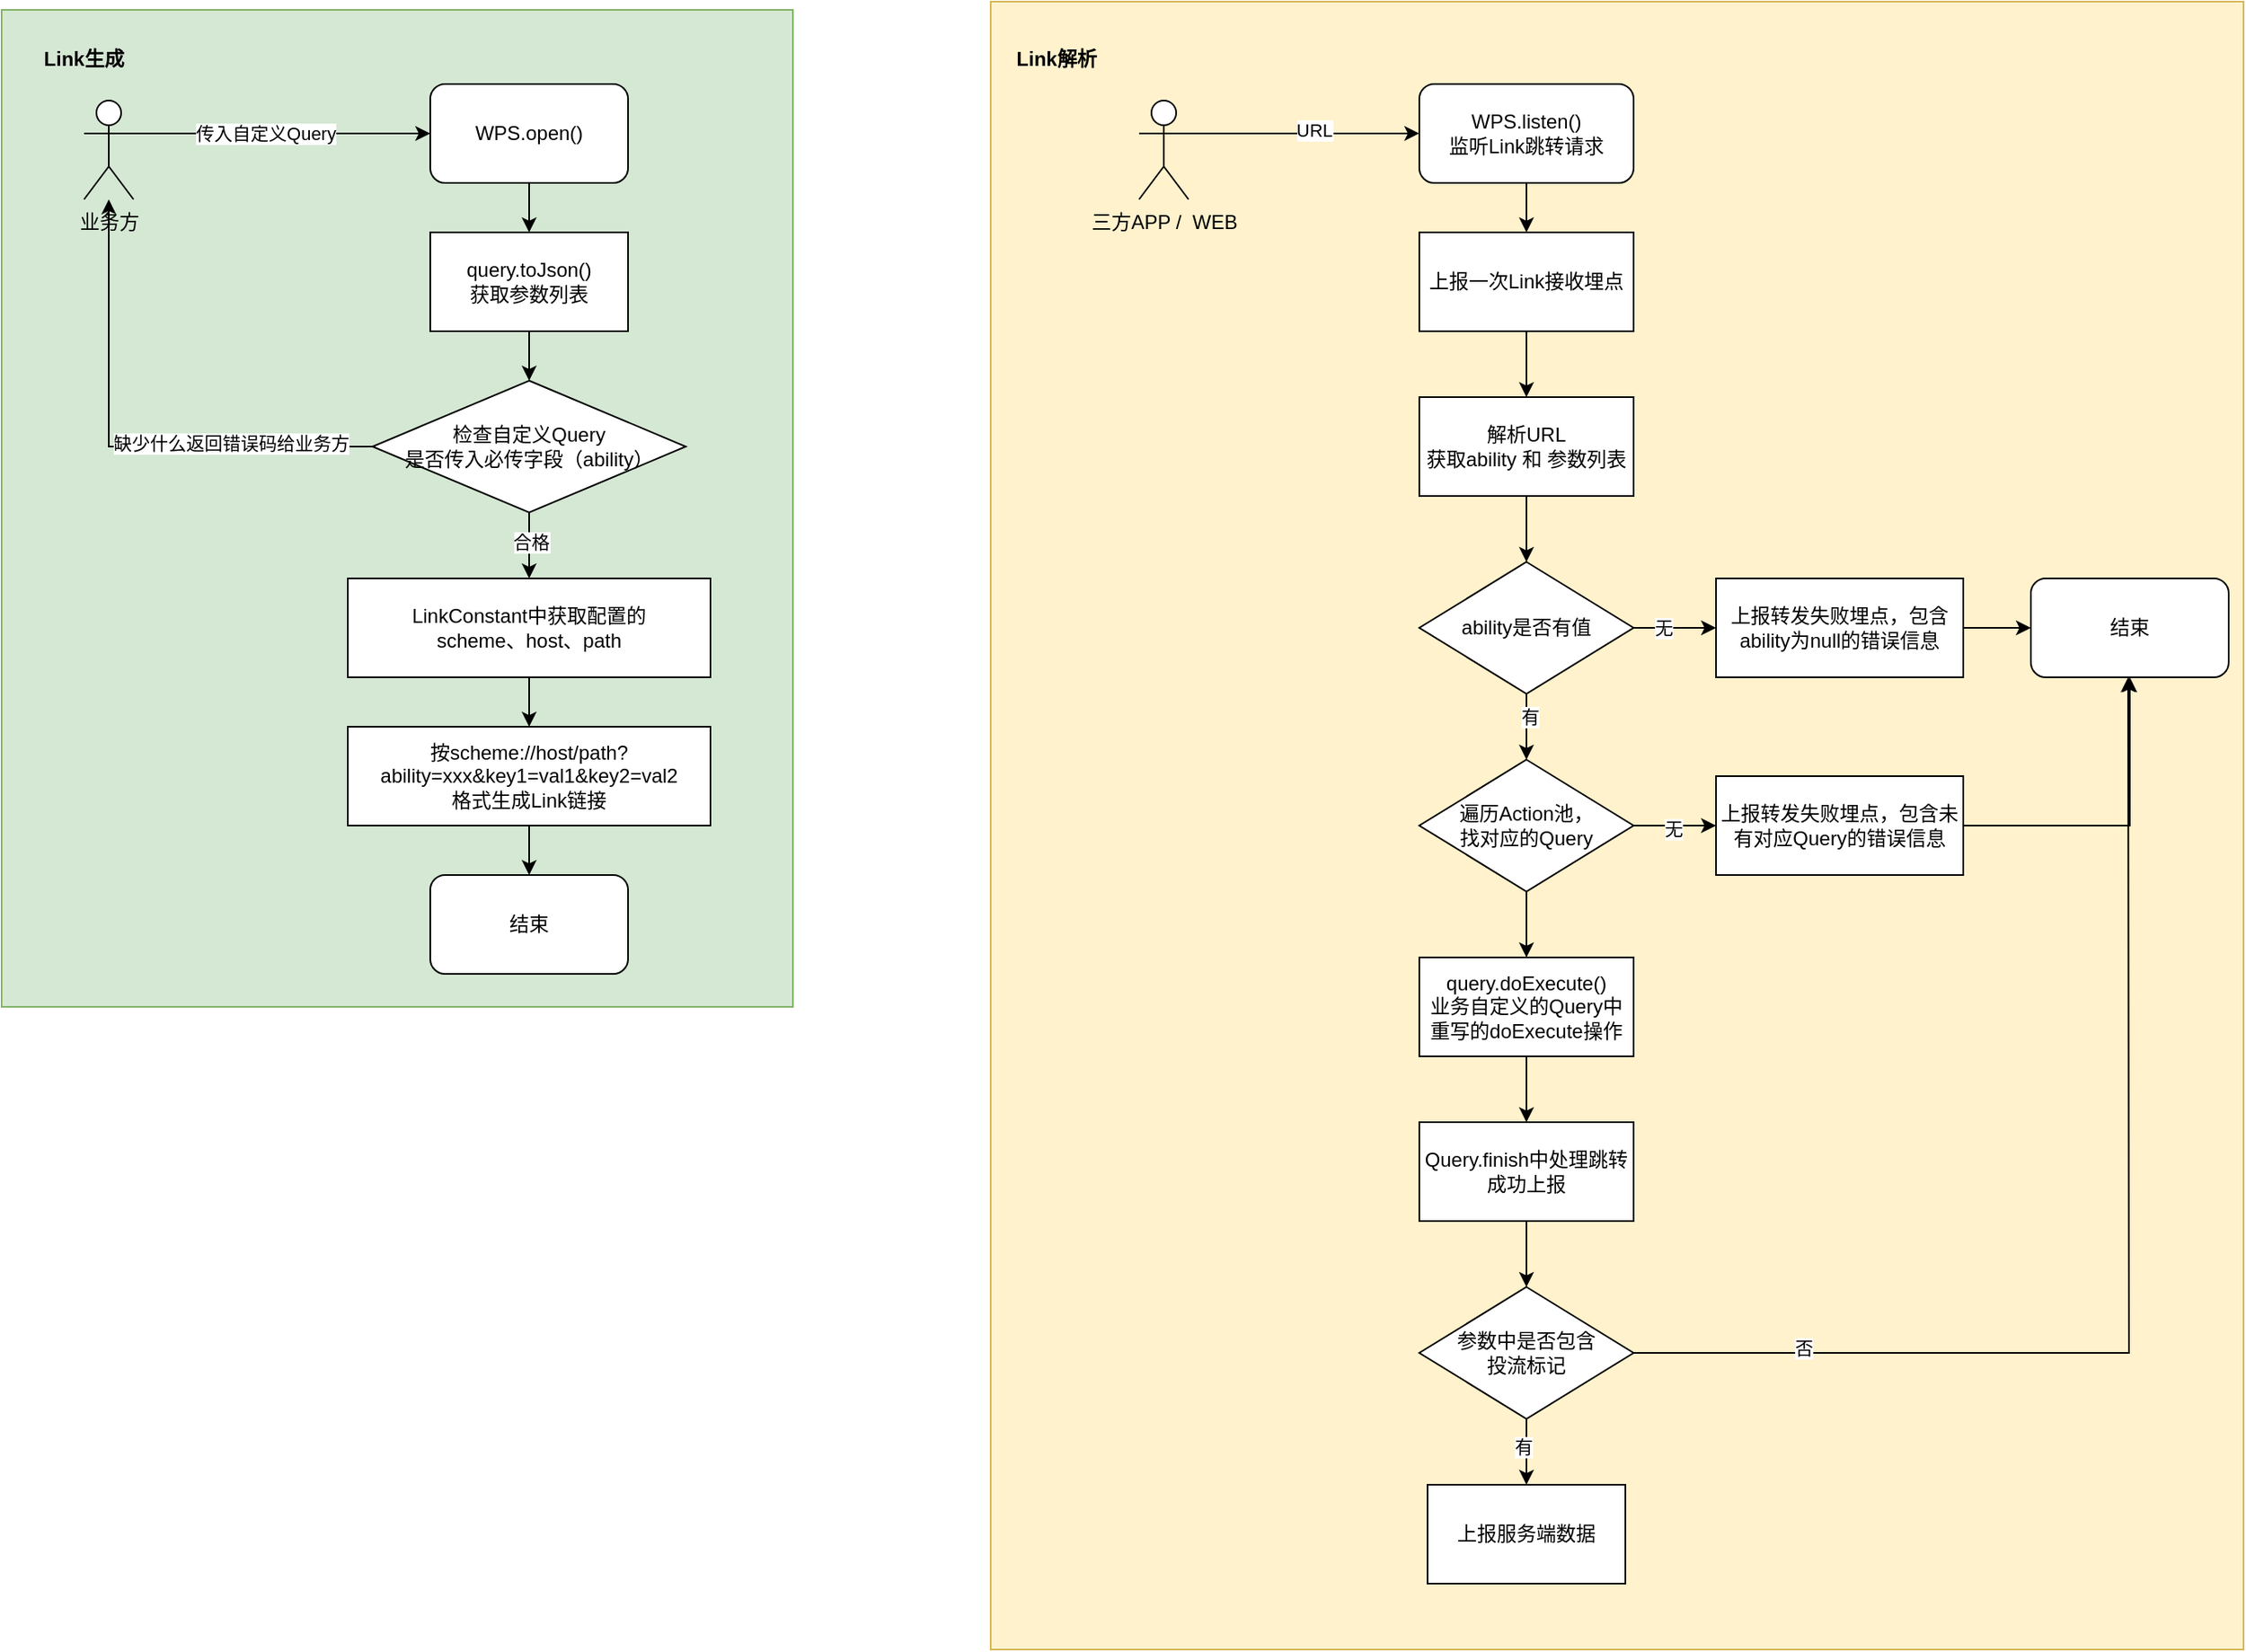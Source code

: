 <mxfile version="26.1.0">
  <diagram name="第 1 页" id="-CnVHADmg7WvFx3qluP-">
    <mxGraphModel dx="2261" dy="761" grid="1" gridSize="10" guides="1" tooltips="1" connect="1" arrows="1" fold="1" page="1" pageScale="1" pageWidth="827" pageHeight="1169" math="0" shadow="0">
      <root>
        <mxCell id="0" />
        <mxCell id="1" parent="0" />
        <mxCell id="uptPnW_bPuyGfDzCPwBa-70" value="" style="rounded=0;whiteSpace=wrap;html=1;fillColor=#fff2cc;strokeColor=#d6b656;" vertex="1" parent="1">
          <mxGeometry x="490" y="40" width="760" height="1000" as="geometry" />
        </mxCell>
        <mxCell id="uptPnW_bPuyGfDzCPwBa-23" value="" style="rounded=0;whiteSpace=wrap;html=1;fillColor=#d5e8d4;strokeColor=#82b366;" vertex="1" parent="1">
          <mxGeometry x="-110" y="45" width="480" height="605" as="geometry" />
        </mxCell>
        <mxCell id="uptPnW_bPuyGfDzCPwBa-1" value="&lt;b&gt;Link生成&lt;/b&gt;" style="text;html=1;align=center;verticalAlign=middle;whiteSpace=wrap;rounded=0;" vertex="1" parent="1">
          <mxGeometry x="-90" y="60" width="60" height="30" as="geometry" />
        </mxCell>
        <mxCell id="uptPnW_bPuyGfDzCPwBa-4" style="edgeStyle=orthogonalEdgeStyle;rounded=0;orthogonalLoop=1;jettySize=auto;html=1;exitX=1;exitY=0.333;exitDx=0;exitDy=0;exitPerimeter=0;entryX=0;entryY=0.5;entryDx=0;entryDy=0;" edge="1" parent="1" source="uptPnW_bPuyGfDzCPwBa-2" target="uptPnW_bPuyGfDzCPwBa-3">
          <mxGeometry relative="1" as="geometry" />
        </mxCell>
        <mxCell id="uptPnW_bPuyGfDzCPwBa-5" value="传入自定义Query" style="edgeLabel;html=1;align=center;verticalAlign=middle;resizable=0;points=[];" vertex="1" connectable="0" parent="uptPnW_bPuyGfDzCPwBa-4">
          <mxGeometry x="-0.111" relative="1" as="geometry">
            <mxPoint as="offset" />
          </mxGeometry>
        </mxCell>
        <mxCell id="uptPnW_bPuyGfDzCPwBa-2" value="业务方" style="shape=umlActor;verticalLabelPosition=bottom;verticalAlign=top;html=1;outlineConnect=0;" vertex="1" parent="1">
          <mxGeometry x="-60" y="100" width="30" height="60" as="geometry" />
        </mxCell>
        <mxCell id="uptPnW_bPuyGfDzCPwBa-7" style="edgeStyle=orthogonalEdgeStyle;rounded=0;orthogonalLoop=1;jettySize=auto;html=1;exitX=0.5;exitY=1;exitDx=0;exitDy=0;entryX=0.5;entryY=0;entryDx=0;entryDy=0;" edge="1" parent="1" source="uptPnW_bPuyGfDzCPwBa-3" target="uptPnW_bPuyGfDzCPwBa-6">
          <mxGeometry relative="1" as="geometry" />
        </mxCell>
        <mxCell id="uptPnW_bPuyGfDzCPwBa-3" value="WPS.open()" style="rounded=1;whiteSpace=wrap;html=1;" vertex="1" parent="1">
          <mxGeometry x="150" y="90" width="120" height="60" as="geometry" />
        </mxCell>
        <mxCell id="uptPnW_bPuyGfDzCPwBa-14" style="edgeStyle=orthogonalEdgeStyle;rounded=0;orthogonalLoop=1;jettySize=auto;html=1;exitX=0.5;exitY=1;exitDx=0;exitDy=0;entryX=0.5;entryY=0;entryDx=0;entryDy=0;" edge="1" parent="1" source="uptPnW_bPuyGfDzCPwBa-6" target="uptPnW_bPuyGfDzCPwBa-13">
          <mxGeometry relative="1" as="geometry" />
        </mxCell>
        <mxCell id="uptPnW_bPuyGfDzCPwBa-6" value="query.toJson()&lt;div&gt;获取参数列表&lt;/div&gt;" style="rounded=0;whiteSpace=wrap;html=1;" vertex="1" parent="1">
          <mxGeometry x="150" y="180" width="120" height="60" as="geometry" />
        </mxCell>
        <mxCell id="uptPnW_bPuyGfDzCPwBa-20" style="edgeStyle=orthogonalEdgeStyle;rounded=0;orthogonalLoop=1;jettySize=auto;html=1;exitX=0.5;exitY=1;exitDx=0;exitDy=0;entryX=0.5;entryY=0;entryDx=0;entryDy=0;" edge="1" parent="1" source="uptPnW_bPuyGfDzCPwBa-8" target="uptPnW_bPuyGfDzCPwBa-19">
          <mxGeometry relative="1" as="geometry" />
        </mxCell>
        <mxCell id="uptPnW_bPuyGfDzCPwBa-8" value="LinkConstant中获取配置的&lt;div&gt;scheme、host、path&lt;/div&gt;" style="rounded=0;whiteSpace=wrap;html=1;" vertex="1" parent="1">
          <mxGeometry x="100" y="390" width="220" height="60" as="geometry" />
        </mxCell>
        <mxCell id="uptPnW_bPuyGfDzCPwBa-15" style="edgeStyle=orthogonalEdgeStyle;rounded=0;orthogonalLoop=1;jettySize=auto;html=1;exitX=0.5;exitY=1;exitDx=0;exitDy=0;entryX=0.5;entryY=0;entryDx=0;entryDy=0;" edge="1" parent="1" source="uptPnW_bPuyGfDzCPwBa-13" target="uptPnW_bPuyGfDzCPwBa-8">
          <mxGeometry relative="1" as="geometry" />
        </mxCell>
        <mxCell id="uptPnW_bPuyGfDzCPwBa-16" value="合格" style="edgeLabel;html=1;align=center;verticalAlign=middle;resizable=0;points=[];" vertex="1" connectable="0" parent="uptPnW_bPuyGfDzCPwBa-15">
          <mxGeometry x="-0.133" y="1" relative="1" as="geometry">
            <mxPoint as="offset" />
          </mxGeometry>
        </mxCell>
        <mxCell id="uptPnW_bPuyGfDzCPwBa-17" style="edgeStyle=orthogonalEdgeStyle;rounded=0;orthogonalLoop=1;jettySize=auto;html=1;exitX=0;exitY=0.5;exitDx=0;exitDy=0;" edge="1" parent="1" source="uptPnW_bPuyGfDzCPwBa-13" target="uptPnW_bPuyGfDzCPwBa-2">
          <mxGeometry relative="1" as="geometry" />
        </mxCell>
        <mxCell id="uptPnW_bPuyGfDzCPwBa-18" value="缺少什么返回错误码给业务方" style="edgeLabel;html=1;align=center;verticalAlign=middle;resizable=0;points=[];" vertex="1" connectable="0" parent="uptPnW_bPuyGfDzCPwBa-17">
          <mxGeometry x="-0.445" y="-2" relative="1" as="geometry">
            <mxPoint as="offset" />
          </mxGeometry>
        </mxCell>
        <mxCell id="uptPnW_bPuyGfDzCPwBa-13" value="检查自定义Query&lt;div&gt;是否传入必传字段（ability）&lt;/div&gt;" style="rhombus;whiteSpace=wrap;html=1;" vertex="1" parent="1">
          <mxGeometry x="115" y="270" width="190" height="80" as="geometry" />
        </mxCell>
        <mxCell id="uptPnW_bPuyGfDzCPwBa-22" style="edgeStyle=orthogonalEdgeStyle;rounded=0;orthogonalLoop=1;jettySize=auto;html=1;exitX=0.5;exitY=1;exitDx=0;exitDy=0;entryX=0.5;entryY=0;entryDx=0;entryDy=0;" edge="1" parent="1" source="uptPnW_bPuyGfDzCPwBa-19" target="uptPnW_bPuyGfDzCPwBa-21">
          <mxGeometry relative="1" as="geometry" />
        </mxCell>
        <mxCell id="uptPnW_bPuyGfDzCPwBa-19" value="按scheme://host/path?ability=xxx&amp;amp;key1=val1&amp;amp;key2=val2&lt;div&gt;格式生成Link链接&lt;/div&gt;" style="rounded=0;whiteSpace=wrap;html=1;" vertex="1" parent="1">
          <mxGeometry x="100" y="480" width="220" height="60" as="geometry" />
        </mxCell>
        <mxCell id="uptPnW_bPuyGfDzCPwBa-21" value="结束" style="rounded=1;whiteSpace=wrap;html=1;" vertex="1" parent="1">
          <mxGeometry x="150" y="570" width="120" height="60" as="geometry" />
        </mxCell>
        <mxCell id="uptPnW_bPuyGfDzCPwBa-24" value="&lt;b&gt;Link解析&lt;/b&gt;" style="text;html=1;align=center;verticalAlign=middle;whiteSpace=wrap;rounded=0;" vertex="1" parent="1">
          <mxGeometry x="500" y="60" width="60" height="30" as="geometry" />
        </mxCell>
        <mxCell id="uptPnW_bPuyGfDzCPwBa-29" style="edgeStyle=orthogonalEdgeStyle;rounded=0;orthogonalLoop=1;jettySize=auto;html=1;exitX=1;exitY=0.333;exitDx=0;exitDy=0;exitPerimeter=0;" edge="1" parent="1" source="uptPnW_bPuyGfDzCPwBa-25" target="uptPnW_bPuyGfDzCPwBa-28">
          <mxGeometry relative="1" as="geometry" />
        </mxCell>
        <mxCell id="uptPnW_bPuyGfDzCPwBa-30" value="URL" style="edgeLabel;html=1;align=center;verticalAlign=middle;resizable=0;points=[];" vertex="1" connectable="0" parent="uptPnW_bPuyGfDzCPwBa-29">
          <mxGeometry x="0.086" y="2" relative="1" as="geometry">
            <mxPoint as="offset" />
          </mxGeometry>
        </mxCell>
        <mxCell id="uptPnW_bPuyGfDzCPwBa-25" value="三方APP /&amp;nbsp; WEB" style="shape=umlActor;verticalLabelPosition=bottom;verticalAlign=top;html=1;outlineConnect=0;" vertex="1" parent="1">
          <mxGeometry x="580" y="100" width="30" height="60" as="geometry" />
        </mxCell>
        <mxCell id="uptPnW_bPuyGfDzCPwBa-42" style="edgeStyle=orthogonalEdgeStyle;rounded=0;orthogonalLoop=1;jettySize=auto;html=1;exitX=0.5;exitY=1;exitDx=0;exitDy=0;entryX=0.5;entryY=0;entryDx=0;entryDy=0;" edge="1" parent="1" source="uptPnW_bPuyGfDzCPwBa-28" target="uptPnW_bPuyGfDzCPwBa-41">
          <mxGeometry relative="1" as="geometry" />
        </mxCell>
        <mxCell id="uptPnW_bPuyGfDzCPwBa-28" value="WPS.listen()&lt;div&gt;监听Link跳转请求&lt;/div&gt;" style="rounded=1;whiteSpace=wrap;html=1;" vertex="1" parent="1">
          <mxGeometry x="750" y="90" width="130" height="60" as="geometry" />
        </mxCell>
        <mxCell id="uptPnW_bPuyGfDzCPwBa-45" style="edgeStyle=orthogonalEdgeStyle;rounded=0;orthogonalLoop=1;jettySize=auto;html=1;exitX=0.5;exitY=1;exitDx=0;exitDy=0;entryX=0.5;entryY=0;entryDx=0;entryDy=0;" edge="1" parent="1" source="uptPnW_bPuyGfDzCPwBa-31" target="uptPnW_bPuyGfDzCPwBa-44">
          <mxGeometry relative="1" as="geometry" />
        </mxCell>
        <mxCell id="uptPnW_bPuyGfDzCPwBa-31" value="解析URL&lt;div&gt;获取ability 和 参数列表&lt;/div&gt;" style="rounded=0;whiteSpace=wrap;html=1;" vertex="1" parent="1">
          <mxGeometry x="750" y="280" width="130" height="60" as="geometry" />
        </mxCell>
        <mxCell id="uptPnW_bPuyGfDzCPwBa-43" style="edgeStyle=orthogonalEdgeStyle;rounded=0;orthogonalLoop=1;jettySize=auto;html=1;exitX=0.5;exitY=1;exitDx=0;exitDy=0;entryX=0.5;entryY=0;entryDx=0;entryDy=0;" edge="1" parent="1" source="uptPnW_bPuyGfDzCPwBa-41" target="uptPnW_bPuyGfDzCPwBa-31">
          <mxGeometry relative="1" as="geometry" />
        </mxCell>
        <mxCell id="uptPnW_bPuyGfDzCPwBa-41" value="上报一次Link接收埋点" style="rounded=0;whiteSpace=wrap;html=1;" vertex="1" parent="1">
          <mxGeometry x="750" y="180" width="130" height="60" as="geometry" />
        </mxCell>
        <mxCell id="uptPnW_bPuyGfDzCPwBa-46" style="edgeStyle=orthogonalEdgeStyle;rounded=0;orthogonalLoop=1;jettySize=auto;html=1;exitX=0.5;exitY=1;exitDx=0;exitDy=0;entryX=0.5;entryY=0;entryDx=0;entryDy=0;" edge="1" parent="1" source="uptPnW_bPuyGfDzCPwBa-44">
          <mxGeometry relative="1" as="geometry">
            <mxPoint x="815" y="500" as="targetPoint" />
          </mxGeometry>
        </mxCell>
        <mxCell id="uptPnW_bPuyGfDzCPwBa-47" value="有" style="edgeLabel;html=1;align=center;verticalAlign=middle;resizable=0;points=[];" vertex="1" connectable="0" parent="uptPnW_bPuyGfDzCPwBa-46">
          <mxGeometry x="-0.333" y="2" relative="1" as="geometry">
            <mxPoint as="offset" />
          </mxGeometry>
        </mxCell>
        <mxCell id="uptPnW_bPuyGfDzCPwBa-49" style="edgeStyle=orthogonalEdgeStyle;rounded=0;orthogonalLoop=1;jettySize=auto;html=1;exitX=1;exitY=0.5;exitDx=0;exitDy=0;entryX=0;entryY=0.5;entryDx=0;entryDy=0;" edge="1" parent="1" source="uptPnW_bPuyGfDzCPwBa-44" target="uptPnW_bPuyGfDzCPwBa-48">
          <mxGeometry relative="1" as="geometry" />
        </mxCell>
        <mxCell id="uptPnW_bPuyGfDzCPwBa-52" value="无" style="edgeLabel;html=1;align=center;verticalAlign=middle;resizable=0;points=[];" vertex="1" connectable="0" parent="uptPnW_bPuyGfDzCPwBa-49">
          <mxGeometry x="-0.28" relative="1" as="geometry">
            <mxPoint as="offset" />
          </mxGeometry>
        </mxCell>
        <mxCell id="uptPnW_bPuyGfDzCPwBa-44" value="ability是否有值" style="rhombus;whiteSpace=wrap;html=1;" vertex="1" parent="1">
          <mxGeometry x="750" y="380" width="130" height="80" as="geometry" />
        </mxCell>
        <mxCell id="uptPnW_bPuyGfDzCPwBa-51" style="edgeStyle=orthogonalEdgeStyle;rounded=0;orthogonalLoop=1;jettySize=auto;html=1;exitX=1;exitY=0.5;exitDx=0;exitDy=0;entryX=0;entryY=0.5;entryDx=0;entryDy=0;" edge="1" parent="1" source="uptPnW_bPuyGfDzCPwBa-48" target="uptPnW_bPuyGfDzCPwBa-50">
          <mxGeometry relative="1" as="geometry" />
        </mxCell>
        <mxCell id="uptPnW_bPuyGfDzCPwBa-48" value="上报转发失败埋点，包含ability为null的错误信息" style="rounded=0;whiteSpace=wrap;html=1;" vertex="1" parent="1">
          <mxGeometry x="930" y="390" width="150" height="60" as="geometry" />
        </mxCell>
        <mxCell id="uptPnW_bPuyGfDzCPwBa-50" value="结束" style="rounded=1;whiteSpace=wrap;html=1;" vertex="1" parent="1">
          <mxGeometry x="1121" y="390" width="120" height="60" as="geometry" />
        </mxCell>
        <mxCell id="uptPnW_bPuyGfDzCPwBa-55" style="edgeStyle=orthogonalEdgeStyle;rounded=0;orthogonalLoop=1;jettySize=auto;html=1;exitX=1;exitY=0.5;exitDx=0;exitDy=0;entryX=0;entryY=0.5;entryDx=0;entryDy=0;" edge="1" parent="1" source="uptPnW_bPuyGfDzCPwBa-53" target="uptPnW_bPuyGfDzCPwBa-54">
          <mxGeometry relative="1" as="geometry" />
        </mxCell>
        <mxCell id="uptPnW_bPuyGfDzCPwBa-56" value="无" style="edgeLabel;html=1;align=center;verticalAlign=middle;resizable=0;points=[];" vertex="1" connectable="0" parent="uptPnW_bPuyGfDzCPwBa-55">
          <mxGeometry x="-0.04" y="-2" relative="1" as="geometry">
            <mxPoint as="offset" />
          </mxGeometry>
        </mxCell>
        <mxCell id="uptPnW_bPuyGfDzCPwBa-59" style="edgeStyle=orthogonalEdgeStyle;rounded=0;orthogonalLoop=1;jettySize=auto;html=1;exitX=0.5;exitY=1;exitDx=0;exitDy=0;entryX=0.5;entryY=0;entryDx=0;entryDy=0;" edge="1" parent="1" source="uptPnW_bPuyGfDzCPwBa-53">
          <mxGeometry relative="1" as="geometry">
            <mxPoint x="815" y="620" as="targetPoint" />
          </mxGeometry>
        </mxCell>
        <mxCell id="uptPnW_bPuyGfDzCPwBa-53" value="遍历Action池，&lt;div&gt;找对应的Query&lt;/div&gt;" style="rhombus;whiteSpace=wrap;html=1;" vertex="1" parent="1">
          <mxGeometry x="750" y="500" width="130" height="80" as="geometry" />
        </mxCell>
        <mxCell id="uptPnW_bPuyGfDzCPwBa-57" style="edgeStyle=orthogonalEdgeStyle;rounded=0;orthogonalLoop=1;jettySize=auto;html=1;exitX=1;exitY=0.5;exitDx=0;exitDy=0;entryX=0.5;entryY=1;entryDx=0;entryDy=0;" edge="1" parent="1" source="uptPnW_bPuyGfDzCPwBa-54" target="uptPnW_bPuyGfDzCPwBa-50">
          <mxGeometry relative="1" as="geometry" />
        </mxCell>
        <mxCell id="uptPnW_bPuyGfDzCPwBa-54" value="上报转发失败埋点，包含未有对应Query的错误信息" style="rounded=0;whiteSpace=wrap;html=1;" vertex="1" parent="1">
          <mxGeometry x="930" y="510" width="150" height="60" as="geometry" />
        </mxCell>
        <mxCell id="uptPnW_bPuyGfDzCPwBa-62" style="edgeStyle=orthogonalEdgeStyle;rounded=0;orthogonalLoop=1;jettySize=auto;html=1;exitX=0.5;exitY=1;exitDx=0;exitDy=0;entryX=0.5;entryY=0;entryDx=0;entryDy=0;" edge="1" parent="1" source="uptPnW_bPuyGfDzCPwBa-60" target="uptPnW_bPuyGfDzCPwBa-61">
          <mxGeometry relative="1" as="geometry" />
        </mxCell>
        <mxCell id="uptPnW_bPuyGfDzCPwBa-60" value="query.doExecute()&lt;div&gt;业务自定义的Query中重写的doExecute操作&lt;/div&gt;" style="rounded=0;whiteSpace=wrap;html=1;" vertex="1" parent="1">
          <mxGeometry x="750" y="620" width="130" height="60" as="geometry" />
        </mxCell>
        <mxCell id="uptPnW_bPuyGfDzCPwBa-64" style="edgeStyle=orthogonalEdgeStyle;rounded=0;orthogonalLoop=1;jettySize=auto;html=1;exitX=0.5;exitY=1;exitDx=0;exitDy=0;entryX=0.5;entryY=0;entryDx=0;entryDy=0;" edge="1" parent="1" source="uptPnW_bPuyGfDzCPwBa-61" target="uptPnW_bPuyGfDzCPwBa-63">
          <mxGeometry relative="1" as="geometry" />
        </mxCell>
        <mxCell id="uptPnW_bPuyGfDzCPwBa-61" value="Query.finish中处理跳转成功上报" style="rounded=0;whiteSpace=wrap;html=1;" vertex="1" parent="1">
          <mxGeometry x="750" y="720" width="130" height="60" as="geometry" />
        </mxCell>
        <mxCell id="uptPnW_bPuyGfDzCPwBa-65" style="edgeStyle=orthogonalEdgeStyle;rounded=0;orthogonalLoop=1;jettySize=auto;html=1;exitX=1;exitY=0.5;exitDx=0;exitDy=0;" edge="1" parent="1" source="uptPnW_bPuyGfDzCPwBa-63">
          <mxGeometry relative="1" as="geometry">
            <mxPoint x="1180" y="450" as="targetPoint" />
          </mxGeometry>
        </mxCell>
        <mxCell id="uptPnW_bPuyGfDzCPwBa-66" value="否" style="edgeLabel;html=1;align=center;verticalAlign=middle;resizable=0;points=[];" vertex="1" connectable="0" parent="uptPnW_bPuyGfDzCPwBa-65">
          <mxGeometry x="-0.71" y="3" relative="1" as="geometry">
            <mxPoint as="offset" />
          </mxGeometry>
        </mxCell>
        <mxCell id="uptPnW_bPuyGfDzCPwBa-68" style="edgeStyle=orthogonalEdgeStyle;rounded=0;orthogonalLoop=1;jettySize=auto;html=1;exitX=0.5;exitY=1;exitDx=0;exitDy=0;entryX=0.5;entryY=0;entryDx=0;entryDy=0;" edge="1" parent="1" source="uptPnW_bPuyGfDzCPwBa-63" target="uptPnW_bPuyGfDzCPwBa-67">
          <mxGeometry relative="1" as="geometry" />
        </mxCell>
        <mxCell id="uptPnW_bPuyGfDzCPwBa-69" value="有" style="edgeLabel;html=1;align=center;verticalAlign=middle;resizable=0;points=[];" vertex="1" connectable="0" parent="uptPnW_bPuyGfDzCPwBa-68">
          <mxGeometry x="-0.15" y="-2" relative="1" as="geometry">
            <mxPoint as="offset" />
          </mxGeometry>
        </mxCell>
        <mxCell id="uptPnW_bPuyGfDzCPwBa-63" value="参数中是否包含&lt;div&gt;投流标记&lt;/div&gt;" style="rhombus;whiteSpace=wrap;html=1;" vertex="1" parent="1">
          <mxGeometry x="750" y="820" width="130" height="80" as="geometry" />
        </mxCell>
        <mxCell id="uptPnW_bPuyGfDzCPwBa-67" value="上报服务端数据" style="rounded=0;whiteSpace=wrap;html=1;" vertex="1" parent="1">
          <mxGeometry x="755" y="940" width="120" height="60" as="geometry" />
        </mxCell>
      </root>
    </mxGraphModel>
  </diagram>
</mxfile>
